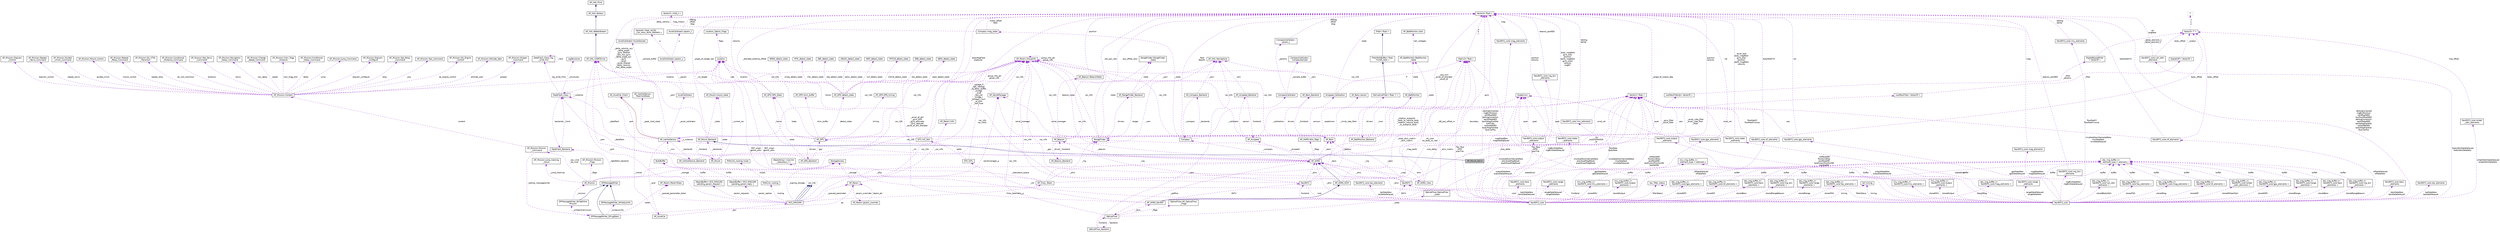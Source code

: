 digraph "AP_Mount_Servo"
{
 // INTERACTIVE_SVG=YES
  edge [fontname="Helvetica",fontsize="10",labelfontname="Helvetica",labelfontsize="10"];
  node [fontname="Helvetica",fontsize="10",shape=record];
  Node1 [label="AP_Mount_Servo",height=0.2,width=0.4,color="black", fillcolor="grey75", style="filled", fontcolor="black"];
  Node2 -> Node1 [dir="back",color="midnightblue",fontsize="10",style="solid",fontname="Helvetica"];
  Node2 [label="AP_Mount_Backend",height=0.2,width=0.4,color="black", fillcolor="white", style="filled",URL="$classAP__Mount__Backend.html"];
  Node3 -> Node2 [dir="back",color="darkorchid3",fontsize="10",style="dashed",label=" _frontend" ,fontname="Helvetica"];
  Node3 [label="AP_Mount",height=0.2,width=0.4,color="black", fillcolor="white", style="filled",URL="$classAP__Mount.html"];
  Node4 -> Node3 [dir="back",color="darkorchid3",fontsize="10",style="dashed",label=" _dataflash" ,fontname="Helvetica"];
  Node4 [label="DataFlash_Class",height=0.2,width=0.4,color="black", fillcolor="white", style="filled",URL="$classDataFlash__Class.html"];
  Node5 -> Node4 [dir="back",color="darkorchid3",fontsize="10",style="dashed",label=" log_write_fmts" ,fontname="Helvetica"];
  Node5 [label="DataFlash_Class::log\l_write_fmt",height=0.2,width=0.4,color="black", fillcolor="white", style="filled",URL="$structDataFlash__Class_1_1log__write__fmt.html"];
  Node5 -> Node5 [dir="back",color="darkorchid3",fontsize="10",style="dashed",label=" next" ,fontname="Helvetica"];
  Node6 -> Node4 [dir="back",color="darkorchid3",fontsize="10",style="dashed",label=" _structures" ,fontname="Helvetica"];
  Node6 [label="LogStructure",height=0.2,width=0.4,color="black", fillcolor="white", style="filled",URL="$structLogStructure.html"];
  Node4 -> Node4 [dir="back",color="darkorchid3",fontsize="10",style="dashed",label=" _instance" ,fontname="Helvetica"];
  Node7 -> Node4 [dir="back",color="darkorchid3",fontsize="10",style="dashed",label=" backends" ,fontname="Helvetica"];
  Node7 [label="DataFlash_Backend",height=0.2,width=0.4,color="black", fillcolor="white", style="filled",URL="$classDataFlash__Backend.html"];
  Node4 -> Node7 [dir="back",color="darkorchid3",fontsize="10",style="dashed",label=" _front" ,fontname="Helvetica"];
  Node8 -> Node7 [dir="back",color="darkorchid3",fontsize="10",style="dashed",label=" _startup_messagewriter" ,fontname="Helvetica"];
  Node8 [label="DFMessageWriter_DFLogStart",height=0.2,width=0.4,color="black", fillcolor="white", style="filled",URL="$classDFMessageWriter__DFLogStart.html"];
  Node9 -> Node8 [dir="back",color="midnightblue",fontsize="10",style="solid",fontname="Helvetica"];
  Node9 [label="DFMessageWriter",height=0.2,width=0.4,color="black", fillcolor="white", style="filled",URL="$classDFMessageWriter.html"];
  Node7 -> Node9 [dir="back",color="darkorchid3",fontsize="10",style="dashed",label=" _dataflash_backend" ,fontname="Helvetica"];
  Node10 -> Node8 [dir="back",color="darkorchid3",fontsize="10",style="dashed",label=" _writeentiremission" ,fontname="Helvetica"];
  Node10 [label="DFMessageWriter_WriteEntire\lMission",height=0.2,width=0.4,color="black", fillcolor="white", style="filled",URL="$classDFMessageWriter__WriteEntireMission.html"];
  Node9 -> Node10 [dir="back",color="midnightblue",fontsize="10",style="solid",fontname="Helvetica"];
  Node11 -> Node10 [dir="back",color="darkorchid3",fontsize="10",style="dashed",label=" _mission" ,fontname="Helvetica"];
  Node11 [label="AP_Mission",height=0.2,width=0.4,color="black", fillcolor="white", style="filled",URL="$classAP__Mission.html",tooltip="Object managing Mission. "];
  Node12 -> Node11 [dir="back",color="darkorchid3",fontsize="10",style="dashed",label=" _storage" ,fontname="Helvetica"];
  Node12 [label="StorageAccess",height=0.2,width=0.4,color="black", fillcolor="white", style="filled",URL="$classStorageAccess.html"];
  Node13 -> Node11 [dir="back",color="darkorchid3",fontsize="10",style="dashed",label=" _nav_cmd\n_do_cmd" ,fontname="Helvetica"];
  Node13 [label="AP_Mission::Mission\l_Command",height=0.2,width=0.4,color="black", fillcolor="white", style="filled",URL="$structAP__Mission_1_1Mission__Command.html"];
  Node14 -> Node13 [dir="back",color="darkorchid3",fontsize="10",style="dashed",label=" content" ,fontname="Helvetica"];
  Node14 [label="AP_Mission::Content",height=0.2,width=0.4,color="black", fillcolor="white", style="filled",URL="$unionAP__Mission_1_1Content.html"];
  Node15 -> Node14 [dir="back",color="darkorchid3",fontsize="10",style="dashed",label=" guided_limits" ,fontname="Helvetica"];
  Node15 [label="AP_Mission::Guided\l_Limits_Command",height=0.2,width=0.4,color="black", fillcolor="white", style="filled",URL="$structAP__Mission_1_1Guided__Limits__Command.html"];
  Node16 -> Node14 [dir="back",color="darkorchid3",fontsize="10",style="dashed",label=" mount_control" ,fontname="Helvetica"];
  Node16 [label="AP_Mission::Mount_Control",height=0.2,width=0.4,color="black", fillcolor="white", style="filled",URL="$structAP__Mission_1_1Mount__Control.html"];
  Node17 -> Node14 [dir="back",color="darkorchid3",fontsize="10",style="dashed",label=" repeat_relay" ,fontname="Helvetica"];
  Node17 [label="AP_Mission::Repeat\l_Relay_Command",height=0.2,width=0.4,color="black", fillcolor="white", style="filled",URL="$structAP__Mission_1_1Repeat__Relay__Command.html"];
  Node18 -> Node14 [dir="back",color="darkorchid3",fontsize="10",style="dashed",label=" do_vtol_transition" ,fontname="Helvetica"];
  Node18 [label="AP_Mission::Do_VTOL\l_Transition",height=0.2,width=0.4,color="black", fillcolor="white", style="filled",URL="$structAP__Mission_1_1Do__VTOL__Transition.html"];
  Node19 -> Node14 [dir="back",color="darkorchid3",fontsize="10",style="dashed",label=" distance" ,fontname="Helvetica"];
  Node19 [label="AP_Mission::Conditional\l_Distance_Command",height=0.2,width=0.4,color="black", fillcolor="white", style="filled",URL="$structAP__Mission_1_1Conditional__Distance__Command.html"];
  Node20 -> Node14 [dir="back",color="darkorchid3",fontsize="10",style="dashed",label=" servo" ,fontname="Helvetica"];
  Node20 [label="AP_Mission::Set_Servo\l_Command",height=0.2,width=0.4,color="black", fillcolor="white", style="filled",URL="$structAP__Mission_1_1Set__Servo__Command.html"];
  Node21 -> Node14 [dir="back",color="darkorchid3",fontsize="10",style="dashed",label=" nav_delay" ,fontname="Helvetica"];
  Node21 [label="AP_Mission::Navigation\l_Delay_Command",height=0.2,width=0.4,color="black", fillcolor="white", style="filled",URL="$structAP__Mission_1_1Navigation__Delay__Command.html"];
  Node22 -> Node14 [dir="back",color="darkorchid3",fontsize="10",style="dashed",label=" speed" ,fontname="Helvetica"];
  Node22 [label="AP_Mission::Change\l_Speed_Command",height=0.2,width=0.4,color="black", fillcolor="white", style="filled",URL="$structAP__Mission_1_1Change__Speed__Command.html"];
  Node23 -> Node14 [dir="back",color="darkorchid3",fontsize="10",style="dashed",label=" cam_trigg_dist" ,fontname="Helvetica"];
  Node23 [label="AP_Mission::Cam_Trigg\l_Distance",height=0.2,width=0.4,color="black", fillcolor="white", style="filled",URL="$structAP__Mission_1_1Cam__Trigg__Distance.html"];
  Node24 -> Node14 [dir="back",color="darkorchid3",fontsize="10",style="dashed",label=" delay" ,fontname="Helvetica"];
  Node24 [label="AP_Mission::Conditional\l_Delay_Command",height=0.2,width=0.4,color="black", fillcolor="white", style="filled",URL="$structAP__Mission_1_1Conditional__Delay__Command.html"];
  Node25 -> Node14 [dir="back",color="darkorchid3",fontsize="10",style="dashed",label=" jump" ,fontname="Helvetica"];
  Node25 [label="AP_Mission::Jump_Command",height=0.2,width=0.4,color="black", fillcolor="white", style="filled",URL="$structAP__Mission_1_1Jump__Command.html"];
  Node26 -> Node14 [dir="back",color="darkorchid3",fontsize="10",style="dashed",label=" location" ,fontname="Helvetica"];
  Node26 [label="Location",height=0.2,width=0.4,color="black", fillcolor="white", style="filled",URL="$structLocation.html"];
  Node27 -> Node26 [dir="back",color="darkorchid3",fontsize="10",style="dashed",label=" flags" ,fontname="Helvetica"];
  Node27 [label="Location_Option_Flags",height=0.2,width=0.4,color="black", fillcolor="white", style="filled",URL="$structLocation__Option__Flags.html"];
  Node28 -> Node14 [dir="back",color="darkorchid3",fontsize="10",style="dashed",label=" digicam_configure" ,fontname="Helvetica"];
  Node28 [label="AP_Mission::Digicam\l_Configure",height=0.2,width=0.4,color="black", fillcolor="white", style="filled",URL="$structAP__Mission_1_1Digicam__Configure.html"];
  Node29 -> Node14 [dir="back",color="darkorchid3",fontsize="10",style="dashed",label=" relay" ,fontname="Helvetica"];
  Node29 [label="AP_Mission::Set_Relay\l_Command",height=0.2,width=0.4,color="black", fillcolor="white", style="filled",URL="$structAP__Mission_1_1Set__Relay__Command.html"];
  Node30 -> Node14 [dir="back",color="darkorchid3",fontsize="10",style="dashed",label=" yaw" ,fontname="Helvetica"];
  Node30 [label="AP_Mission::Yaw_Command",height=0.2,width=0.4,color="black", fillcolor="white", style="filled",URL="$structAP__Mission_1_1Yaw__Command.html"];
  Node31 -> Node14 [dir="back",color="darkorchid3",fontsize="10",style="dashed",label=" do_engine_control" ,fontname="Helvetica"];
  Node31 [label="AP_Mission::Do_Engine\l_Control",height=0.2,width=0.4,color="black", fillcolor="white", style="filled",URL="$structAP__Mission_1_1Do__Engine__Control.html"];
  Node32 -> Node14 [dir="back",color="darkorchid3",fontsize="10",style="dashed",label=" altitude_wait" ,fontname="Helvetica"];
  Node32 [label="AP_Mission::Altitude_Wait",height=0.2,width=0.4,color="black", fillcolor="white", style="filled",URL="$structAP__Mission_1_1Altitude__Wait.html"];
  Node33 -> Node14 [dir="back",color="darkorchid3",fontsize="10",style="dashed",label=" gripper" ,fontname="Helvetica"];
  Node33 [label="AP_Mission::Gripper\l_Command",height=0.2,width=0.4,color="black", fillcolor="white", style="filled",URL="$structAP__Mission_1_1Gripper__Command.html"];
  Node34 -> Node14 [dir="back",color="darkorchid3",fontsize="10",style="dashed",label=" digicam_control" ,fontname="Helvetica"];
  Node34 [label="AP_Mission::Digicam\l_Control",height=0.2,width=0.4,color="black", fillcolor="white", style="filled",URL="$structAP__Mission_1_1Digicam__Control.html"];
  Node35 -> Node14 [dir="back",color="darkorchid3",fontsize="10",style="dashed",label=" repeat_servo" ,fontname="Helvetica"];
  Node35 [label="AP_Mission::Repeat\l_Servo_Command",height=0.2,width=0.4,color="black", fillcolor="white", style="filled",URL="$structAP__Mission_1_1Repeat__Servo__Command.html"];
  Node36 -> Node11 [dir="back",color="darkorchid3",fontsize="10",style="dashed",label=" var_info" ,fontname="Helvetica"];
  Node36 [label="AP_Param::GroupInfo",height=0.2,width=0.4,color="black", fillcolor="white", style="filled",URL="$structAP__Param_1_1GroupInfo.html"];
  Node36 -> Node36 [dir="back",color="darkorchid3",fontsize="10",style="dashed",label=" group_info_ptr\ngroup_info" ,fontname="Helvetica"];
  Node37 -> Node11 [dir="back",color="darkorchid3",fontsize="10",style="dashed",label=" _flags" ,fontname="Helvetica"];
  Node37 [label="AP_Mission::Mission\l_Flags",height=0.2,width=0.4,color="black", fillcolor="white", style="filled",URL="$structAP__Mission_1_1Mission__Flags.html"];
  Node38 -> Node11 [dir="back",color="darkorchid3",fontsize="10",style="dashed",label=" _ahrs" ,fontname="Helvetica"];
  Node38 [label="AP_AHRS",height=0.2,width=0.4,color="black", fillcolor="white", style="filled",URL="$classAP__AHRS.html"];
  Node39 -> Node38 [dir="back",color="darkorchid3",fontsize="10",style="dashed",label=" _rotation_autopilot\l_body_to_vehicle_body\n_rotation_vehicle_body\l_to_autopilot_body" ,fontname="Helvetica"];
  Node39 [label="Matrix3\< float \>",height=0.2,width=0.4,color="black", fillcolor="white", style="filled",URL="$classMatrix3.html"];
  Node40 -> Node39 [dir="back",color="darkorchid3",fontsize="10",style="dashed",label=" a\nb\nc" ,fontname="Helvetica"];
  Node40 [label="Vector3\< float \>",height=0.2,width=0.4,color="black", fillcolor="white", style="filled",URL="$classVector3.html"];
  Node41 -> Node38 [dir="back",color="darkorchid3",fontsize="10",style="dashed",label=" _flags" ,fontname="Helvetica"];
  Node41 [label="AP_AHRS::ahrs_flags",height=0.2,width=0.4,color="black", fillcolor="white", style="filled",URL="$structAP__AHRS_1_1ahrs__flags.html"];
  Node42 -> Node38 [dir="back",color="darkorchid3",fontsize="10",style="dashed",label=" _baro" ,fontname="Helvetica"];
  Node42 [label="AP_Baro",height=0.2,width=0.4,color="black", fillcolor="white", style="filled",URL="$classAP__Baro.html"];
  Node43 -> Node42 [dir="back",color="darkorchid3",fontsize="10",style="dashed",label=" sensors" ,fontname="Helvetica"];
  Node43 [label="AP_Baro::sensor",height=0.2,width=0.4,color="black", fillcolor="white", style="filled",URL="$structAP__Baro_1_1sensor.html"];
  Node44 -> Node42 [dir="back",color="darkorchid3",fontsize="10",style="dashed",label=" _climb_rate_filter" ,fontname="Helvetica"];
  Node44 [label="DerivativeFilter\< float, 7 \>",height=0.2,width=0.4,color="black", fillcolor="white", style="filled",URL="$classDerivativeFilter.html"];
  Node45 -> Node44 [dir="back",color="midnightblue",fontsize="10",style="solid",fontname="Helvetica"];
  Node45 [label="FilterWithBuffer\< float,\l FILTER_SIZE \>",height=0.2,width=0.4,color="black", fillcolor="white", style="filled",URL="$classFilterWithBuffer.html"];
  Node46 -> Node45 [dir="back",color="midnightblue",fontsize="10",style="solid",fontname="Helvetica"];
  Node46 [label="Filter\< float \>",height=0.2,width=0.4,color="black", fillcolor="white", style="filled",URL="$classFilter.html"];
  Node36 -> Node42 [dir="back",color="darkorchid3",fontsize="10",style="dashed",label=" var_info" ,fontname="Helvetica"];
  Node47 -> Node42 [dir="back",color="darkorchid3",fontsize="10",style="dashed",label=" drivers" ,fontname="Helvetica"];
  Node47 [label="AP_Baro_Backend",height=0.2,width=0.4,color="black", fillcolor="white", style="filled",URL="$classAP__Baro__Backend.html"];
  Node42 -> Node47 [dir="back",color="darkorchid3",fontsize="10",style="dashed",label=" _frontend" ,fontname="Helvetica"];
  Node48 -> Node47 [dir="back",color="darkorchid3",fontsize="10",style="dashed",label=" _sem" ,fontname="Helvetica"];
  Node48 [label="AP_HAL::Semaphore",height=0.2,width=0.4,color="black", fillcolor="white", style="filled",URL="$classAP__HAL_1_1Semaphore.html"];
  Node49 -> Node38 [dir="back",color="darkorchid3",fontsize="10",style="dashed",label=" _optflow" ,fontname="Helvetica"];
  Node49 [label="OpticalFlow",height=0.2,width=0.4,color="black", fillcolor="white", style="filled",URL="$classOpticalFlow.html"];
  Node50 -> Node49 [dir="back",color="darkorchid3",fontsize="10",style="dashed",label=" _ahrs" ,fontname="Helvetica"];
  Node50 [label="AP_AHRS_NavEKF",height=0.2,width=0.4,color="black", fillcolor="white", style="filled",URL="$classAP__AHRS__NavEKF.html"];
  Node51 -> Node50 [dir="back",color="midnightblue",fontsize="10",style="solid",fontname="Helvetica"];
  Node51 [label="AP_AHRS_DCM",height=0.2,width=0.4,color="black", fillcolor="white", style="filled",URL="$classAP__AHRS__DCM.html"];
  Node38 -> Node51 [dir="back",color="midnightblue",fontsize="10",style="solid",fontname="Helvetica"];
  Node39 -> Node51 [dir="back",color="darkorchid3",fontsize="10",style="dashed",label=" _body_dcm_matrix\n_dcm_matrix" ,fontname="Helvetica"];
  Node40 -> Node51 [dir="back",color="darkorchid3",fontsize="10",style="dashed",label=" _omega_P\n_last_velocity\n_ra_delay_buffer\n_omega\n_wind\n_last_vel\n_omega_I\n_omega_I_sum\n_ra_sum\n_last_fuse\n..." ,fontname="Helvetica"];
  Node52 -> Node51 [dir="back",color="darkorchid3",fontsize="10",style="dashed",label=" _mag_earth" ,fontname="Helvetica"];
  Node52 [label="Vector2\< float \>",height=0.2,width=0.4,color="black", fillcolor="white", style="filled",URL="$structVector2.html"];
  Node39 -> Node50 [dir="back",color="darkorchid3",fontsize="10",style="dashed",label=" _dcm_matrix" ,fontname="Helvetica"];
  Node53 -> Node50 [dir="back",color="darkorchid3",fontsize="10",style="dashed",label=" EKF2" ,fontname="Helvetica"];
  Node53 [label="NavEKF2",height=0.2,width=0.4,color="black", fillcolor="white", style="filled",URL="$classNavEKF2.html"];
  Node42 -> Node53 [dir="back",color="darkorchid3",fontsize="10",style="dashed",label=" _baro" ,fontname="Helvetica"];
  Node36 -> Node53 [dir="back",color="darkorchid3",fontsize="10",style="dashed",label=" var_info" ,fontname="Helvetica"];
  Node52 -> Node53 [dir="back",color="darkorchid3",fontsize="10",style="dashed",label=" core_delta" ,fontname="Helvetica"];
  Node54 -> Node53 [dir="back",color="darkorchid3",fontsize="10",style="dashed",label=" _rng" ,fontname="Helvetica"];
  Node54 [label="RangeFinder",height=0.2,width=0.4,color="black", fillcolor="white", style="filled",URL="$classRangeFinder.html"];
  Node55 -> Node54 [dir="back",color="darkorchid3",fontsize="10",style="dashed",label=" serial_manager" ,fontname="Helvetica"];
  Node55 [label="AP_SerialManager",height=0.2,width=0.4,color="black", fillcolor="white", style="filled",URL="$classAP__SerialManager.html"];
  Node56 -> Node55 [dir="back",color="darkorchid3",fontsize="10",style="dashed",label=" uart" ,fontname="Helvetica"];
  Node56 [label="AP_HAL::UARTDriver",height=0.2,width=0.4,color="black", fillcolor="white", style="filled",URL="$classAP__HAL_1_1UARTDriver.html"];
  Node57 -> Node56 [dir="back",color="midnightblue",fontsize="10",style="solid",fontname="Helvetica"];
  Node57 [label="AP_HAL::BetterStream",height=0.2,width=0.4,color="black", fillcolor="white", style="filled",URL="$classAP__HAL_1_1BetterStream.html"];
  Node58 -> Node57 [dir="back",color="midnightblue",fontsize="10",style="solid",fontname="Helvetica"];
  Node58 [label="AP_HAL::Stream",height=0.2,width=0.4,color="black", fillcolor="white", style="filled",URL="$classAP__HAL_1_1Stream.html"];
  Node59 -> Node58 [dir="back",color="midnightblue",fontsize="10",style="solid",fontname="Helvetica"];
  Node59 [label="AP_HAL::Print",height=0.2,width=0.4,color="black", fillcolor="white", style="filled",URL="$classAP__HAL_1_1Print.html"];
  Node36 -> Node55 [dir="back",color="darkorchid3",fontsize="10",style="dashed",label=" var_info" ,fontname="Helvetica"];
  Node60 -> Node54 [dir="back",color="darkorchid3",fontsize="10",style="dashed",label=" state" ,fontname="Helvetica"];
  Node60 [label="RangeFinder::RangeFinder\l_State",height=0.2,width=0.4,color="black", fillcolor="white", style="filled",URL="$structRangeFinder_1_1RangeFinder__State.html"];
  Node36 -> Node54 [dir="back",color="darkorchid3",fontsize="10",style="dashed",label=" var_info" ,fontname="Helvetica"];
  Node40 -> Node54 [dir="back",color="darkorchid3",fontsize="10",style="dashed",label=" pos_offset_zero" ,fontname="Helvetica"];
  Node61 -> Node54 [dir="back",color="darkorchid3",fontsize="10",style="dashed",label=" drivers" ,fontname="Helvetica"];
  Node61 [label="AP_RangeFinder_Backend",height=0.2,width=0.4,color="black", fillcolor="white", style="filled",URL="$classAP__RangeFinder__Backend.html"];
  Node60 -> Node61 [dir="back",color="darkorchid3",fontsize="10",style="dashed",label=" state" ,fontname="Helvetica"];
  Node48 -> Node61 [dir="back",color="darkorchid3",fontsize="10",style="dashed",label=" _sem" ,fontname="Helvetica"];
  Node54 -> Node61 [dir="back",color="darkorchid3",fontsize="10",style="dashed",label=" ranger" ,fontname="Helvetica"];
  Node38 -> Node53 [dir="back",color="darkorchid3",fontsize="10",style="dashed",label=" _ahrs" ,fontname="Helvetica"];
  Node62 -> Node53 [dir="back",color="darkorchid3",fontsize="10",style="dashed",label=" core" ,fontname="Helvetica"];
  Node62 [label="NavEKF2_core",height=0.2,width=0.4,color="black", fillcolor="white", style="filled",URL="$classNavEKF2__core.html"];
  Node63 -> Node62 [dir="back",color="darkorchid3",fontsize="10",style="dashed",label=" magDataNew\nmagDataDelayed" ,fontname="Helvetica"];
  Node63 [label="NavEKF2_core::mag_elements",height=0.2,width=0.4,color="black", fillcolor="white", style="filled",URL="$structNavEKF2__core_1_1mag__elements.html"];
  Node40 -> Node63 [dir="back",color="darkorchid3",fontsize="10",style="dashed",label=" mag" ,fontname="Helvetica"];
  Node39 -> Node62 [dir="back",color="darkorchid3",fontsize="10",style="dashed",label=" Tbn_flow\nDCM\nprevTnb" ,fontname="Helvetica"];
  Node53 -> Node62 [dir="back",color="darkorchid3",fontsize="10",style="dashed",label=" frontend" ,fontname="Helvetica"];
  Node64 -> Node62 [dir="back",color="darkorchid3",fontsize="10",style="dashed",label=" baroDataNew\nbaroDataDelayed" ,fontname="Helvetica"];
  Node64 [label="NavEKF2_core::baro\l_elements",height=0.2,width=0.4,color="black", fillcolor="white", style="filled",URL="$structNavEKF2__core_1_1baro__elements.html"];
  Node65 -> Node62 [dir="back",color="darkorchid3",fontsize="10",style="dashed",label=" storedIMU" ,fontname="Helvetica"];
  Node65 [label="imu_ring_buffer_t\<\l NavEKF2_core::imu_elements \>",height=0.2,width=0.4,color="black", fillcolor="white", style="filled",URL="$classimu__ring__buffer__t.html"];
  Node66 -> Node65 [dir="back",color="darkorchid3",fontsize="10",style="dashed",label=" buffer" ,fontname="Helvetica"];
  Node66 [label="imu_ring_buffer_t\<\l element_type \>::element_t",height=0.2,width=0.4,color="black", fillcolor="white", style="filled",URL="$structimu__ring__buffer__t_1_1element__t.html"];
  Node67 -> Node62 [dir="back",color="darkorchid3",fontsize="10",style="dashed",label=" rngBcnDataNew\nrngBcnDataDelayed" ,fontname="Helvetica"];
  Node67 [label="NavEKF2_core::rng_bcn\l_elements",height=0.2,width=0.4,color="black", fillcolor="white", style="filled",URL="$structNavEKF2__core_1_1rng__bcn__elements.html"];
  Node40 -> Node67 [dir="back",color="darkorchid3",fontsize="10",style="dashed",label=" beacon_posNED" ,fontname="Helvetica"];
  Node68 -> Node62 [dir="back",color="darkorchid3",fontsize="10",style="dashed",label=" ofDataDelayed\nofDataNew" ,fontname="Helvetica"];
  Node68 [label="NavEKF2_core::of_elements",height=0.2,width=0.4,color="black", fillcolor="white", style="filled",URL="$structNavEKF2__core_1_1of__elements.html"];
  Node40 -> Node68 [dir="back",color="darkorchid3",fontsize="10",style="dashed",label=" bodyRadXYZ" ,fontname="Helvetica"];
  Node69 -> Node68 [dir="back",color="darkorchid3",fontsize="10",style="dashed",label=" body_offset" ,fontname="Helvetica"];
  Node69 [label="Vector3\< T \>",height=0.2,width=0.4,color="black", fillcolor="white", style="filled",URL="$classVector3.html"];
  Node70 -> Node69 [dir="back",color="darkorchid3",fontsize="10",style="dashed",label=" x\ny\nz" ,fontname="Helvetica"];
  Node70 [label="T",height=0.2,width=0.4,color="grey75", fillcolor="white", style="filled"];
  Node52 -> Node68 [dir="back",color="darkorchid3",fontsize="10",style="dashed",label=" flowRadXY\nflowRadXYcomp" ,fontname="Helvetica"];
  Node71 -> Node62 [dir="back",color="darkorchid3",fontsize="10",style="dashed",label=" storedGPS" ,fontname="Helvetica"];
  Node71 [label="obs_ring_buffer_t\<\l NavEKF2_core::gps_elements \>",height=0.2,width=0.4,color="black", fillcolor="white", style="filled",URL="$classobs__ring__buffer__t.html"];
  Node72 -> Node71 [dir="back",color="darkorchid3",fontsize="10",style="dashed",label=" buffer" ,fontname="Helvetica"];
  Node72 [label="obs_ring_buffer_t\<\l element_type \>::element_t",height=0.2,width=0.4,color="black", fillcolor="white", style="filled",URL="$structobs__ring__buffer__t_1_1element__t.html"];
  Node73 -> Node62 [dir="back",color="darkorchid3",fontsize="10",style="dashed",label=" timing" ,fontname="Helvetica"];
  Node73 [label="ekf_timing",height=0.2,width=0.4,color="black", fillcolor="white", style="filled",URL="$structekf__timing.html"];
  Node74 -> Node62 [dir="back",color="darkorchid3",fontsize="10",style="dashed",label=" tasDataNew\ntasDataDelayed" ,fontname="Helvetica"];
  Node74 [label="NavEKF2_core::tas_elements",height=0.2,width=0.4,color="black", fillcolor="white", style="filled",URL="$structNavEKF2__core_1_1tas__elements.html"];
  Node75 -> Node62 [dir="back",color="darkorchid3",fontsize="10",style="dashed",label=" imuQuatDownSampleNew\nprevQuatMagReset\nquatAtLastMagReset" ,fontname="Helvetica"];
  Node75 [label="Quaternion",height=0.2,width=0.4,color="black", fillcolor="white", style="filled",URL="$classQuaternion.html"];
  Node76 -> Node62 [dir="back",color="darkorchid3",fontsize="10",style="dashed",label=" stateStruct" ,fontname="Helvetica"];
  Node76 [label="NavEKF2_core::state\l_elements",height=0.2,width=0.4,color="black", fillcolor="white", style="filled",URL="$structNavEKF2__core_1_1state__elements.html"];
  Node75 -> Node76 [dir="back",color="darkorchid3",fontsize="10",style="dashed",label=" quat" ,fontname="Helvetica"];
  Node40 -> Node76 [dir="back",color="darkorchid3",fontsize="10",style="dashed",label=" body_magfield\ngyro_bias\nposition\nearth_magfield\ngyro_scale\nvelocity\nangErr" ,fontname="Helvetica"];
  Node52 -> Node76 [dir="back",color="darkorchid3",fontsize="10",style="dashed",label=" wind_vel" ,fontname="Helvetica"];
  Node77 -> Node62 [dir="back",color="darkorchid3",fontsize="10",style="dashed",label=" storedOF" ,fontname="Helvetica"];
  Node77 [label="obs_ring_buffer_t\<\l NavEKF2_core::of_elements \>",height=0.2,width=0.4,color="black", fillcolor="white", style="filled",URL="$classobs__ring__buffer__t.html"];
  Node72 -> Node77 [dir="back",color="darkorchid3",fontsize="10",style="dashed",label=" buffer" ,fontname="Helvetica"];
  Node78 -> Node62 [dir="back",color="darkorchid3",fontsize="10",style="dashed",label=" imuDataDownSampledNew\nimuDataNew\nimuDataDelayed" ,fontname="Helvetica"];
  Node78 [label="NavEKF2_core::imu_elements",height=0.2,width=0.4,color="black", fillcolor="white", style="filled",URL="$structNavEKF2__core_1_1imu__elements.html"];
  Node40 -> Node78 [dir="back",color="darkorchid3",fontsize="10",style="dashed",label=" delAng\ndelVel" ,fontname="Helvetica"];
  Node40 -> Node62 [dir="back",color="darkorchid3",fontsize="10",style="dashed",label=" delAngCorrected\nrngBcnPosSum\nvelOffsetNED\ndelAngCorrection\nearthRateNED\nearthMagFieldVar\ntiltErrVec\nvelDotNEDfilt\nbodyMagFieldVar\nreceiverPos\n..." ,fontname="Helvetica"];
  Node79 -> Node62 [dir="back",color="darkorchid3",fontsize="10",style="dashed",label=" filterStatus" ,fontname="Helvetica"];
  Node79 [label="nav_filter_status",height=0.2,width=0.4,color="black", fillcolor="white", style="filled",URL="$unionnav__filter__status.html"];
  Node80 -> Node62 [dir="back",color="darkorchid3",fontsize="10",style="dashed",label=" outputDataNew\noutputDataDelayed" ,fontname="Helvetica"];
  Node80 [label="NavEKF2_core::output\l_elements",height=0.2,width=0.4,color="black", fillcolor="white", style="filled",URL="$structNavEKF2__core_1_1output__elements.html"];
  Node75 -> Node80 [dir="back",color="darkorchid3",fontsize="10",style="dashed",label=" quat" ,fontname="Helvetica"];
  Node40 -> Node80 [dir="back",color="darkorchid3",fontsize="10",style="dashed",label=" position\nvelocity" ,fontname="Helvetica"];
  Node81 -> Node62 [dir="back",color="darkorchid3",fontsize="10",style="dashed",label=" gpsDataNew\ngpsDataDelayed" ,fontname="Helvetica"];
  Node81 [label="NavEKF2_core::gps_elements",height=0.2,width=0.4,color="black", fillcolor="white", style="filled",URL="$structNavEKF2__core_1_1gps__elements.html"];
  Node40 -> Node81 [dir="back",color="darkorchid3",fontsize="10",style="dashed",label=" vel" ,fontname="Helvetica"];
  Node52 -> Node81 [dir="back",color="darkorchid3",fontsize="10",style="dashed",label=" pos" ,fontname="Helvetica"];
  Node52 -> Node62 [dir="back",color="darkorchid3",fontsize="10",style="dashed",label=" velResetNE\nflowGyroBias\nposResetNE\nlastKnownPositionNE\nheldVelNE" ,fontname="Helvetica"];
  Node82 -> Node62 [dir="back",color="darkorchid3",fontsize="10",style="dashed",label=" storedBaro" ,fontname="Helvetica"];
  Node82 [label="obs_ring_buffer_t\<\l NavEKF2_core::baro\l_elements \>",height=0.2,width=0.4,color="black", fillcolor="white", style="filled",URL="$classobs__ring__buffer__t.html"];
  Node72 -> Node82 [dir="back",color="darkorchid3",fontsize="10",style="dashed",label=" buffer" ,fontname="Helvetica"];
  Node83 -> Node62 [dir="back",color="darkorchid3",fontsize="10",style="dashed",label=" storedRangeBeacon" ,fontname="Helvetica"];
  Node83 [label="obs_ring_buffer_t\<\l NavEKF2_core::rng_bcn\l_elements \>",height=0.2,width=0.4,color="black", fillcolor="white", style="filled",URL="$classobs__ring__buffer__t.html"];
  Node72 -> Node83 [dir="back",color="darkorchid3",fontsize="10",style="dashed",label=" buffer" ,fontname="Helvetica"];
  Node84 -> Node62 [dir="back",color="darkorchid3",fontsize="10",style="dashed",label=" storedRange" ,fontname="Helvetica"];
  Node84 [label="obs_ring_buffer_t\<\l NavEKF2_core::range\l_elements \>",height=0.2,width=0.4,color="black", fillcolor="white", style="filled",URL="$classobs__ring__buffer__t.html"];
  Node72 -> Node84 [dir="back",color="darkorchid3",fontsize="10",style="dashed",label=" buffer" ,fontname="Helvetica"];
  Node85 -> Node62 [dir="back",color="darkorchid3",fontsize="10",style="dashed",label=" storedTAS" ,fontname="Helvetica"];
  Node85 [label="obs_ring_buffer_t\<\l NavEKF2_core::tas_elements \>",height=0.2,width=0.4,color="black", fillcolor="white", style="filled",URL="$classobs__ring__buffer__t.html"];
  Node72 -> Node85 [dir="back",color="darkorchid3",fontsize="10",style="dashed",label=" buffer" ,fontname="Helvetica"];
  Node38 -> Node62 [dir="back",color="darkorchid3",fontsize="10",style="dashed",label=" _ahrs" ,fontname="Helvetica"];
  Node86 -> Node62 [dir="back",color="darkorchid3",fontsize="10",style="dashed",label=" storedMag" ,fontname="Helvetica"];
  Node86 [label="obs_ring_buffer_t\<\l NavEKF2_core::mag_elements \>",height=0.2,width=0.4,color="black", fillcolor="white", style="filled",URL="$classobs__ring__buffer__t.html"];
  Node72 -> Node86 [dir="back",color="darkorchid3",fontsize="10",style="dashed",label=" buffer" ,fontname="Helvetica"];
  Node87 -> Node62 [dir="back",color="darkorchid3",fontsize="10",style="dashed",label=" rangeDataDelayed\nrangeDataNew" ,fontname="Helvetica"];
  Node87 [label="NavEKF2_core::range\l_elements",height=0.2,width=0.4,color="black", fillcolor="white", style="filled",URL="$structNavEKF2__core_1_1range__elements.html"];
  Node26 -> Node62 [dir="back",color="darkorchid3",fontsize="10",style="dashed",label=" EKF_origin\ngpsloc_prev" ,fontname="Helvetica"];
  Node88 -> Node62 [dir="back",color="darkorchid3",fontsize="10",style="dashed",label=" storedOutput" ,fontname="Helvetica"];
  Node88 [label="imu_ring_buffer_t\<\l NavEKF2_core::output\l_elements \>",height=0.2,width=0.4,color="black", fillcolor="white", style="filled",URL="$classimu__ring__buffer__t.html"];
  Node66 -> Node88 [dir="back",color="darkorchid3",fontsize="10",style="dashed",label=" buffer" ,fontname="Helvetica"];
  Node89 -> Node50 [dir="back",color="darkorchid3",fontsize="10",style="dashed",label=" EKF3" ,fontname="Helvetica"];
  Node89 [label="NavEKF3",height=0.2,width=0.4,color="black", fillcolor="white", style="filled",URL="$classNavEKF3.html"];
  Node90 -> Node89 [dir="back",color="darkorchid3",fontsize="10",style="dashed",label=" core" ,fontname="Helvetica"];
  Node90 [label="NavEKF3_core",height=0.2,width=0.4,color="black", fillcolor="white", style="filled",URL="$classNavEKF3__core.html"];
  Node91 -> Node90 [dir="back",color="darkorchid3",fontsize="10",style="dashed",label=" storedMag" ,fontname="Helvetica"];
  Node91 [label="obs_ring_buffer_t\<\l NavEKF3_core::mag_elements \>",height=0.2,width=0.4,color="black", fillcolor="white", style="filled",URL="$classobs__ring__buffer__t.html"];
  Node72 -> Node91 [dir="back",color="darkorchid3",fontsize="10",style="dashed",label=" buffer" ,fontname="Helvetica"];
  Node92 -> Node90 [dir="back",color="darkorchid3",fontsize="10",style="dashed",label=" outputDataNew\noutputDataDelayed" ,fontname="Helvetica"];
  Node92 [label="NavEKF3_core::output\l_elements",height=0.2,width=0.4,color="black", fillcolor="white", style="filled",URL="$structNavEKF3__core_1_1output__elements.html"];
  Node75 -> Node92 [dir="back",color="darkorchid3",fontsize="10",style="dashed",label=" quat" ,fontname="Helvetica"];
  Node40 -> Node92 [dir="back",color="darkorchid3",fontsize="10",style="dashed",label=" position\nvelocity" ,fontname="Helvetica"];
  Node93 -> Node90 [dir="back",color="darkorchid3",fontsize="10",style="dashed",label=" gpsDataNew\ngpsDataDelayed" ,fontname="Helvetica"];
  Node93 [label="NavEKF3_core::gps_elements",height=0.2,width=0.4,color="black", fillcolor="white", style="filled",URL="$structNavEKF3__core_1_1gps__elements.html"];
  Node40 -> Node93 [dir="back",color="darkorchid3",fontsize="10",style="dashed",label=" vel" ,fontname="Helvetica"];
  Node52 -> Node93 [dir="back",color="darkorchid3",fontsize="10",style="dashed",label=" pos" ,fontname="Helvetica"];
  Node39 -> Node90 [dir="back",color="darkorchid3",fontsize="10",style="dashed",label=" Tbn_flow\nDCM\nprevTnb" ,fontname="Helvetica"];
  Node89 -> Node90 [dir="back",color="darkorchid3",fontsize="10",style="dashed",label=" frontend" ,fontname="Helvetica"];
  Node94 -> Node90 [dir="back",color="darkorchid3",fontsize="10",style="dashed",label=" storedOF" ,fontname="Helvetica"];
  Node94 [label="obs_ring_buffer_t\<\l NavEKF3_core::of_elements \>",height=0.2,width=0.4,color="black", fillcolor="white", style="filled",URL="$classobs__ring__buffer__t.html"];
  Node72 -> Node94 [dir="back",color="darkorchid3",fontsize="10",style="dashed",label=" buffer" ,fontname="Helvetica"];
  Node73 -> Node90 [dir="back",color="darkorchid3",fontsize="10",style="dashed",label=" timing" ,fontname="Helvetica"];
  Node95 -> Node90 [dir="back",color="darkorchid3",fontsize="10",style="dashed",label=" wheelOdmDataDelayed\nwheelOdmDataNew" ,fontname="Helvetica"];
  Node95 [label="NavEKF3_core::wheel\l_odm_elements",height=0.2,width=0.4,color="black", fillcolor="white", style="filled",URL="$structNavEKF3__core_1_1wheel__odm__elements.html"];
  Node69 -> Node95 [dir="back",color="darkorchid3",fontsize="10",style="dashed",label=" hub_offset" ,fontname="Helvetica"];
  Node96 -> Node90 [dir="back",color="darkorchid3",fontsize="10",style="dashed",label=" bodyOdmDataDelayed\nbodyOdmDataNew" ,fontname="Helvetica"];
  Node96 [label="NavEKF3_core::vel_odm\l_elements",height=0.2,width=0.4,color="black", fillcolor="white", style="filled",URL="$structNavEKF3__core_1_1vel__odm__elements.html"];
  Node40 -> Node96 [dir="back",color="darkorchid3",fontsize="10",style="dashed",label=" vel\nangRate" ,fontname="Helvetica"];
  Node69 -> Node96 [dir="back",color="darkorchid3",fontsize="10",style="dashed",label=" body_offset" ,fontname="Helvetica"];
  Node75 -> Node90 [dir="back",color="darkorchid3",fontsize="10",style="dashed",label=" imuQuatDownSampleNew\nprevQuatMagReset\nquatAtLastMagReset" ,fontname="Helvetica"];
  Node97 -> Node90 [dir="back",color="darkorchid3",fontsize="10",style="dashed",label=" storedWheelOdm" ,fontname="Helvetica"];
  Node97 [label="obs_ring_buffer_t\<\l NavEKF3_core::wheel\l_odm_elements \>",height=0.2,width=0.4,color="black", fillcolor="white", style="filled",URL="$classobs__ring__buffer__t.html"];
  Node72 -> Node97 [dir="back",color="darkorchid3",fontsize="10",style="dashed",label=" buffer" ,fontname="Helvetica"];
  Node40 -> Node90 [dir="back",color="darkorchid3",fontsize="10",style="dashed",label=" delAngCorrected\nrngBcnPosSum\nvelOffsetNED\nbcnPosOffsetNED\ndelAngCorrection\nearthRateNED\nearthMagFieldVar\nvelDotNEDfilt\nbodyMagFieldVar\nreceiverPos\n..." ,fontname="Helvetica"];
  Node79 -> Node90 [dir="back",color="darkorchid3",fontsize="10",style="dashed",label=" filterStatus" ,fontname="Helvetica"];
  Node98 -> Node90 [dir="back",color="darkorchid3",fontsize="10",style="dashed",label=" magDataNew\nmagDataDelayed" ,fontname="Helvetica"];
  Node98 [label="NavEKF3_core::mag_elements",height=0.2,width=0.4,color="black", fillcolor="white", style="filled",URL="$structNavEKF3__core_1_1mag__elements.html"];
  Node40 -> Node98 [dir="back",color="darkorchid3",fontsize="10",style="dashed",label=" mag" ,fontname="Helvetica"];
  Node52 -> Node90 [dir="back",color="darkorchid3",fontsize="10",style="dashed",label=" velResetNE\nflowGyroBias\nposResetNE\nlastKnownPositionNE\nheldVelNE" ,fontname="Helvetica"];
  Node99 -> Node90 [dir="back",color="darkorchid3",fontsize="10",style="dashed",label=" storedGPS" ,fontname="Helvetica"];
  Node99 [label="obs_ring_buffer_t\<\l NavEKF3_core::gps_elements \>",height=0.2,width=0.4,color="black", fillcolor="white", style="filled",URL="$classobs__ring__buffer__t.html"];
  Node72 -> Node99 [dir="back",color="darkorchid3",fontsize="10",style="dashed",label=" buffer" ,fontname="Helvetica"];
  Node100 -> Node90 [dir="back",color="darkorchid3",fontsize="10",style="dashed",label=" stateStruct" ,fontname="Helvetica"];
  Node100 [label="NavEKF3_core::state\l_elements",height=0.2,width=0.4,color="black", fillcolor="white", style="filled",URL="$structNavEKF3__core_1_1state__elements.html"];
  Node75 -> Node100 [dir="back",color="darkorchid3",fontsize="10",style="dashed",label=" quat" ,fontname="Helvetica"];
  Node40 -> Node100 [dir="back",color="darkorchid3",fontsize="10",style="dashed",label=" accel_bias\nbody_magfield\ngyro_bias\nposition\nearth_magfield\nvelocity" ,fontname="Helvetica"];
  Node52 -> Node100 [dir="back",color="darkorchid3",fontsize="10",style="dashed",label=" wind_vel" ,fontname="Helvetica"];
  Node101 -> Node90 [dir="back",color="darkorchid3",fontsize="10",style="dashed",label=" storedRange" ,fontname="Helvetica"];
  Node101 [label="obs_ring_buffer_t\<\l NavEKF3_core::range\l_elements \>",height=0.2,width=0.4,color="black", fillcolor="white", style="filled",URL="$classobs__ring__buffer__t.html"];
  Node72 -> Node101 [dir="back",color="darkorchid3",fontsize="10",style="dashed",label=" buffer" ,fontname="Helvetica"];
  Node102 -> Node90 [dir="back",color="darkorchid3",fontsize="10",style="dashed",label=" rngBcnDataNew\nrngBcnDataDelayed" ,fontname="Helvetica"];
  Node102 [label="NavEKF3_core::rng_bcn\l_elements",height=0.2,width=0.4,color="black", fillcolor="white", style="filled",URL="$structNavEKF3__core_1_1rng__bcn__elements.html"];
  Node40 -> Node102 [dir="back",color="darkorchid3",fontsize="10",style="dashed",label=" beacon_posNED" ,fontname="Helvetica"];
  Node103 -> Node90 [dir="back",color="darkorchid3",fontsize="10",style="dashed",label=" baroDataNew\nbaroDataDelayed" ,fontname="Helvetica"];
  Node103 [label="NavEKF3_core::baro\l_elements",height=0.2,width=0.4,color="black", fillcolor="white", style="filled",URL="$structNavEKF3__core_1_1baro__elements.html"];
  Node38 -> Node90 [dir="back",color="darkorchid3",fontsize="10",style="dashed",label=" _ahrs" ,fontname="Helvetica"];
  Node104 -> Node90 [dir="back",color="darkorchid3",fontsize="10",style="dashed",label=" storedBaro" ,fontname="Helvetica"];
  Node104 [label="obs_ring_buffer_t\<\l NavEKF3_core::baro\l_elements \>",height=0.2,width=0.4,color="black", fillcolor="white", style="filled",URL="$classobs__ring__buffer__t.html"];
  Node72 -> Node104 [dir="back",color="darkorchid3",fontsize="10",style="dashed",label=" buffer" ,fontname="Helvetica"];
  Node26 -> Node90 [dir="back",color="darkorchid3",fontsize="10",style="dashed",label=" EKF_origin\ngpsloc_prev" ,fontname="Helvetica"];
  Node105 -> Node90 [dir="back",color="darkorchid3",fontsize="10",style="dashed",label=" tasDataNew\ntasDataDelayed" ,fontname="Helvetica"];
  Node105 [label="NavEKF3_core::tas_elements",height=0.2,width=0.4,color="black", fillcolor="white", style="filled",URL="$structNavEKF3__core_1_1tas__elements.html"];
  Node106 -> Node90 [dir="back",color="darkorchid3",fontsize="10",style="dashed",label=" storedIMU" ,fontname="Helvetica"];
  Node106 [label="imu_ring_buffer_t\<\l NavEKF3_core::imu_elements \>",height=0.2,width=0.4,color="black", fillcolor="white", style="filled",URL="$classimu__ring__buffer__t.html"];
  Node66 -> Node106 [dir="back",color="darkorchid3",fontsize="10",style="dashed",label=" buffer" ,fontname="Helvetica"];
  Node107 -> Node90 [dir="back",color="darkorchid3",fontsize="10",style="dashed",label=" storedRangeBeacon" ,fontname="Helvetica"];
  Node107 [label="obs_ring_buffer_t\<\l NavEKF3_core::rng_bcn\l_elements \>",height=0.2,width=0.4,color="black", fillcolor="white", style="filled",URL="$classobs__ring__buffer__t.html"];
  Node72 -> Node107 [dir="back",color="darkorchid3",fontsize="10",style="dashed",label=" buffer" ,fontname="Helvetica"];
  Node108 -> Node90 [dir="back",color="darkorchid3",fontsize="10",style="dashed",label=" storedBodyOdm" ,fontname="Helvetica"];
  Node108 [label="obs_ring_buffer_t\<\l NavEKF3_core::vel_odm\l_elements \>",height=0.2,width=0.4,color="black", fillcolor="white", style="filled",URL="$classobs__ring__buffer__t.html"];
  Node72 -> Node108 [dir="back",color="darkorchid3",fontsize="10",style="dashed",label=" buffer" ,fontname="Helvetica"];
  Node109 -> Node90 [dir="back",color="darkorchid3",fontsize="10",style="dashed",label=" ofDataDelayed\nofDataNew" ,fontname="Helvetica"];
  Node109 [label="NavEKF3_core::of_elements",height=0.2,width=0.4,color="black", fillcolor="white", style="filled",URL="$structNavEKF3__core_1_1of__elements.html"];
  Node40 -> Node109 [dir="back",color="darkorchid3",fontsize="10",style="dashed",label=" bodyRadXYZ" ,fontname="Helvetica"];
  Node69 -> Node109 [dir="back",color="darkorchid3",fontsize="10",style="dashed",label=" body_offset" ,fontname="Helvetica"];
  Node52 -> Node109 [dir="back",color="darkorchid3",fontsize="10",style="dashed",label=" flowRadXY\nflowRadXYcomp" ,fontname="Helvetica"];
  Node110 -> Node90 [dir="back",color="darkorchid3",fontsize="10",style="dashed",label=" rangeDataDelayed\nrangeDataNew" ,fontname="Helvetica"];
  Node110 [label="NavEKF3_core::range\l_elements",height=0.2,width=0.4,color="black", fillcolor="white", style="filled",URL="$structNavEKF3__core_1_1range__elements.html"];
  Node111 -> Node90 [dir="back",color="darkorchid3",fontsize="10",style="dashed",label=" imuDataDownSampledNew\nimuDataNew\nimuDataDelayed" ,fontname="Helvetica"];
  Node111 [label="NavEKF3_core::imu_elements",height=0.2,width=0.4,color="black", fillcolor="white", style="filled",URL="$structNavEKF3__core_1_1imu__elements.html"];
  Node40 -> Node111 [dir="back",color="darkorchid3",fontsize="10",style="dashed",label=" delAng\ndelVel" ,fontname="Helvetica"];
  Node112 -> Node90 [dir="back",color="darkorchid3",fontsize="10",style="dashed",label=" storedOutput" ,fontname="Helvetica"];
  Node112 [label="imu_ring_buffer_t\<\l NavEKF3_core::output\l_elements \>",height=0.2,width=0.4,color="black", fillcolor="white", style="filled",URL="$classimu__ring__buffer__t.html"];
  Node66 -> Node112 [dir="back",color="darkorchid3",fontsize="10",style="dashed",label=" buffer" ,fontname="Helvetica"];
  Node113 -> Node90 [dir="back",color="darkorchid3",fontsize="10",style="dashed",label=" storedTAS" ,fontname="Helvetica"];
  Node113 [label="obs_ring_buffer_t\<\l NavEKF3_core::tas_elements \>",height=0.2,width=0.4,color="black", fillcolor="white", style="filled",URL="$classobs__ring__buffer__t.html"];
  Node72 -> Node113 [dir="back",color="darkorchid3",fontsize="10",style="dashed",label=" buffer" ,fontname="Helvetica"];
  Node42 -> Node89 [dir="back",color="darkorchid3",fontsize="10",style="dashed",label=" _baro" ,fontname="Helvetica"];
  Node36 -> Node89 [dir="back",color="darkorchid3",fontsize="10",style="dashed",label=" var_info" ,fontname="Helvetica"];
  Node52 -> Node89 [dir="back",color="darkorchid3",fontsize="10",style="dashed",label=" core_delta" ,fontname="Helvetica"];
  Node54 -> Node89 [dir="back",color="darkorchid3",fontsize="10",style="dashed",label=" _rng" ,fontname="Helvetica"];
  Node38 -> Node89 [dir="back",color="darkorchid3",fontsize="10",style="dashed",label=" _ahrs" ,fontname="Helvetica"];
  Node114 -> Node50 [dir="back",color="darkorchid3",fontsize="10",style="dashed",label=" _sitl" ,fontname="Helvetica"];
  Node114 [label="SITL::SITL",height=0.2,width=0.4,color="black", fillcolor="white", style="filled",URL="$classSITL_1_1SITL.html"];
  Node36 -> Node114 [dir="back",color="darkorchid3",fontsize="10",style="dashed",label=" var_info\nvar_info2" ,fontname="Helvetica"];
  Node115 -> Node114 [dir="back",color="darkorchid3",fontsize="10",style="dashed",label=" state" ,fontname="Helvetica"];
  Node115 [label="SITL::sitl_fdm",height=0.2,width=0.4,color="black", fillcolor="white", style="filled",URL="$structSITL_1_1sitl__fdm.html"];
  Node75 -> Node115 [dir="back",color="darkorchid3",fontsize="10",style="dashed",label=" quaternion" ,fontname="Helvetica"];
  Node40 -> Node115 [dir="back",color="darkorchid3",fontsize="10",style="dashed",label=" bodyMagField\nangAccel" ,fontname="Helvetica"];
  Node26 -> Node115 [dir="back",color="darkorchid3",fontsize="10",style="dashed",label=" home" ,fontname="Helvetica"];
  Node40 -> Node50 [dir="back",color="darkorchid3",fontsize="10",style="dashed",label=" _accel_ef_ekf\n_gyro_drift\n_gyro_estimate\n_dcm_attitude\n_accel_ef_ekf_blended" ,fontname="Helvetica"];
  Node36 -> Node49 [dir="back",color="darkorchid3",fontsize="10",style="dashed",label=" var_info" ,fontname="Helvetica"];
  Node116 -> Node49 [dir="back",color="darkorchid3",fontsize="10",style="dashed",label=" _state" ,fontname="Helvetica"];
  Node116 [label="OpticalFlow::OpticalFlow\l_state",height=0.2,width=0.4,color="black", fillcolor="white", style="filled",URL="$structOpticalFlow_1_1OpticalFlow__state.html"];
  Node52 -> Node116 [dir="back",color="darkorchid3",fontsize="10",style="dashed",label=" flowRate\nbodyRate" ,fontname="Helvetica"];
  Node117 -> Node49 [dir="back",color="darkorchid3",fontsize="10",style="dashed",label=" backend" ,fontname="Helvetica"];
  Node117 [label="OpticalFlow_backend",height=0.2,width=0.4,color="black", fillcolor="white", style="filled",URL="$classOpticalFlow__backend.html"];
  Node49 -> Node117 [dir="back",color="darkorchid3",fontsize="10",style="dashed",label=" frontend" ,fontname="Helvetica"];
  Node48 -> Node117 [dir="back",color="darkorchid3",fontsize="10",style="dashed",label=" _sem" ,fontname="Helvetica"];
  Node118 -> Node49 [dir="back",color="darkorchid3",fontsize="10",style="dashed",label=" _flags" ,fontname="Helvetica"];
  Node118 [label="OpticalFlow::AP_OpticalFlow\l_Flags",height=0.2,width=0.4,color="black", fillcolor="white", style="filled",URL="$structOpticalFlow_1_1AP__OpticalFlow__Flags.html"];
  Node36 -> Node38 [dir="back",color="darkorchid3",fontsize="10",style="dashed",label=" var_info" ,fontname="Helvetica"];
  Node119 -> Node38 [dir="back",color="darkorchid3",fontsize="10",style="dashed",label=" _view" ,fontname="Helvetica"];
  Node119 [label="AP_AHRS_View",height=0.2,width=0.4,color="black", fillcolor="white", style="filled",URL="$classAP__AHRS__View.html"];
  Node39 -> Node119 [dir="back",color="darkorchid3",fontsize="10",style="dashed",label=" rot_view\nrot_body_to_ned" ,fontname="Helvetica"];
  Node40 -> Node119 [dir="back",color="darkorchid3",fontsize="10",style="dashed",label=" gyro" ,fontname="Helvetica"];
  Node38 -> Node119 [dir="back",color="darkorchid3",fontsize="10",style="dashed",label=" ahrs" ,fontname="Helvetica"];
  Node40 -> Node38 [dir="back",color="darkorchid3",fontsize="10",style="dashed",label=" _last_trim\n_accel_ef_blended\n_accel_ef" ,fontname="Helvetica"];
  Node120 -> Node38 [dir="back",color="darkorchid3",fontsize="10",style="dashed",label=" _ins" ,fontname="Helvetica"];
  Node120 [label="AP_InertialSensor",height=0.2,width=0.4,color="black", fillcolor="white", style="filled",URL="$classAP__InertialSensor.html"];
  Node121 -> Node120 [dir="back",color="firebrick4",fontsize="10",style="solid",fontname="Helvetica"];
  Node121 [label="AP_AccelCal_Client",height=0.2,width=0.4,color="black", fillcolor="white", style="filled",URL="$classAP__AccelCal__Client.html"];
  Node122 -> Node120 [dir="back",color="darkorchid3",fontsize="10",style="dashed",label=" _peak_hold_state" ,fontname="Helvetica"];
  Node122 [label="AP_InertialSensor::\lPeakHoldState",height=0.2,width=0.4,color="black", fillcolor="white", style="filled",URL="$structAP__InertialSensor_1_1PeakHoldState.html"];
  Node123 -> Node120 [dir="back",color="darkorchid3",fontsize="10",style="dashed",label=" _accel_vibe_filter\n_accel_vibe_floor\l_filter" ,fontname="Helvetica"];
  Node123 [label="LowPassFilter\< Vector3f \>",height=0.2,width=0.4,color="black", fillcolor="white", style="filled",URL="$classLowPassFilter.html"];
  Node124 -> Node123 [dir="back",color="darkorchid3",fontsize="10",style="dashed",label=" _filter" ,fontname="Helvetica"];
  Node124 [label="DigitalLPF\< Vector3f \>",height=0.2,width=0.4,color="black", fillcolor="white", style="filled",URL="$classDigitalLPF.html"];
  Node69 -> Node124 [dir="back",color="darkorchid3",fontsize="10",style="dashed",label=" _output" ,fontname="Helvetica"];
  Node125 -> Node120 [dir="back",color="darkorchid3",fontsize="10",style="dashed",label=" _backends" ,fontname="Helvetica"];
  Node125 [label="AP_InertialSensor_Backend",height=0.2,width=0.4,color="black", fillcolor="white", style="filled",URL="$classAP__InertialSensor__Backend.html"];
  Node48 -> Node125 [dir="back",color="darkorchid3",fontsize="10",style="dashed",label=" _sem" ,fontname="Helvetica"];
  Node120 -> Node125 [dir="back",color="darkorchid3",fontsize="10",style="dashed",label=" _imu" ,fontname="Helvetica"];
  Node126 -> Node120 [dir="back",color="darkorchid3",fontsize="10",style="dashed",label=" _gyro_filter\n_accel_filter" ,fontname="Helvetica"];
  Node126 [label="LowPassFilter2p\< Vector3f \>",height=0.2,width=0.4,color="black", fillcolor="white", style="filled",URL="$classLowPassFilter2p.html"];
  Node127 -> Node126 [dir="back",color="darkorchid3",fontsize="10",style="dashed",label=" _filter\n_params" ,fontname="Helvetica"];
  Node127 [label="DigitalBiquadFilter\l\< Vector3f \>",height=0.2,width=0.4,color="black", fillcolor="white", style="filled",URL="$classDigitalBiquadFilter.html"];
  Node69 -> Node127 [dir="back",color="darkorchid3",fontsize="10",style="dashed",label=" _delay_element_1\n_delay_element_2" ,fontname="Helvetica"];
  Node128 -> Node120 [dir="back",color="darkorchid3",fontsize="10",style="dashed",label=" _accel_calibrator" ,fontname="Helvetica"];
  Node128 [label="AccelCalibrator",height=0.2,width=0.4,color="black", fillcolor="white", style="filled",URL="$classAccelCalibrator.html"];
  Node129 -> Node128 [dir="back",color="darkorchid3",fontsize="10",style="dashed",label=" _param" ,fontname="Helvetica"];
  Node129 [label="AccelCalibrator::param_u",height=0.2,width=0.4,color="black", fillcolor="white", style="filled",URL="$unionAccelCalibrator_1_1param__u.html"];
  Node130 -> Node129 [dir="back",color="darkorchid3",fontsize="10",style="dashed",label=" s" ,fontname="Helvetica"];
  Node130 [label="AccelCalibrator::param_t",height=0.2,width=0.4,color="black", fillcolor="white", style="filled",URL="$structAccelCalibrator_1_1param__t.html"];
  Node40 -> Node130 [dir="back",color="darkorchid3",fontsize="10",style="dashed",label=" offdiag\noffset\ndiag" ,fontname="Helvetica"];
  Node131 -> Node129 [dir="back",color="darkorchid3",fontsize="10",style="dashed",label=" a" ,fontname="Helvetica"];
  Node131 [label="VectorN\< float, ACCEL\l_CAL_MAX_NUM_PARAMS \>",height=0.2,width=0.4,color="black", fillcolor="white", style="filled",URL="$classVectorN.html"];
  Node132 -> Node128 [dir="back",color="darkorchid3",fontsize="10",style="dashed",label=" _sample_buffer" ,fontname="Helvetica"];
  Node132 [label="AccelCalibrator::AccelSample",height=0.2,width=0.4,color="black", fillcolor="white", style="filled",URL="$structAccelCalibrator_1_1AccelSample.html"];
  Node40 -> Node132 [dir="back",color="darkorchid3",fontsize="10",style="dashed",label=" delta_velocity" ,fontname="Helvetica"];
  Node4 -> Node120 [dir="back",color="darkorchid3",fontsize="10",style="dashed",label=" _dataflash" ,fontname="Helvetica"];
  Node36 -> Node120 [dir="back",color="darkorchid3",fontsize="10",style="dashed",label=" var_info" ,fontname="Helvetica"];
  Node120 -> Node120 [dir="back",color="darkorchid3",fontsize="10",style="dashed",label=" _s_instance" ,fontname="Helvetica"];
  Node40 -> Node120 [dir="back",color="darkorchid3",fontsize="10",style="dashed",label=" _delta_velocity_acc\n_delta_angle\n_gyro_filtered\n_last_raw_gyro\n_delta_angle_acc\n_gyro\n_accel\n_accel_filtered\n_delta_velocity\n_last_delta_angle\n..." ,fontname="Helvetica"];
  Node133 -> Node120 [dir="back",color="darkorchid3",fontsize="10",style="dashed",label=" _acal" ,fontname="Helvetica"];
  Node133 [label="AP_AccelCal",height=0.2,width=0.4,color="black", fillcolor="white", style="filled",URL="$classAP__AccelCal.html"];
  Node134 -> Node133 [dir="back",color="darkorchid3",fontsize="10",style="dashed",label=" _gcs" ,fontname="Helvetica"];
  Node134 [label="GCS_MAVLINK",height=0.2,width=0.4,color="black", fillcolor="white", style="filled",URL="$structGCS__MAVLINK.html",tooltip="MAVLink transport control class. "];
  Node135 -> Node134 [dir="back",color="midnightblue",fontsize="10",style="solid",fontname="Helvetica"];
  Node135 [label="var_info",height=0.2,width=0.4,color="grey75", fillcolor="white", style="filled"];
  Node135 -> Node134 [dir="back",color="midnightblue",fontsize="10",style="solid",fontname="Helvetica"];
  Node135 -> Node134 [dir="back",color="midnightblue",fontsize="10",style="solid",fontname="Helvetica"];
  Node12 -> Node134 [dir="back",color="darkorchid3",fontsize="10",style="dashed",label=" _signing_storage" ,fontname="Helvetica"];
  Node55 -> Node134 [dir="back",color="darkorchid3",fontsize="10",style="dashed",label=" serialmanager_p" ,fontname="Helvetica"];
  Node136 -> Node134 [dir="back",color="darkorchid3",fontsize="10",style="dashed",label=" param_replies" ,fontname="Helvetica"];
  Node136 [label="ObjectBuffer\< GCS_MAVLINK\l::pending_param_reply \>",height=0.2,width=0.4,color="black", fillcolor="white", style="filled",URL="$classObjectBuffer.html"];
  Node137 -> Node136 [dir="back",color="darkorchid3",fontsize="10",style="dashed",label=" buffer" ,fontname="Helvetica"];
  Node137 [label="ByteBuffer",height=0.2,width=0.4,color="black", fillcolor="white", style="filled",URL="$classByteBuffer.html"];
  Node138 -> Node134 [dir="back",color="darkorchid3",fontsize="10",style="dashed",label=" param_requests" ,fontname="Helvetica"];
  Node138 [label="ObjectBuffer\< GCS_MAVLINK\l::pending_param_request \>",height=0.2,width=0.4,color="black", fillcolor="white", style="filled",URL="$classObjectBuffer.html"];
  Node137 -> Node138 [dir="back",color="darkorchid3",fontsize="10",style="dashed",label=" buffer" ,fontname="Helvetica"];
  Node139 -> Node134 [dir="back",color="darkorchid3",fontsize="10",style="dashed",label=" _queued_parameter_token" ,fontname="Helvetica"];
  Node139 [label="AP_Param::ParamToken",height=0.2,width=0.4,color="black", fillcolor="white", style="filled",URL="$structAP__Param_1_1ParamToken.html"];
  Node140 -> Node134 [dir="back",color="darkorchid3",fontsize="10",style="dashed",label=" routing" ,fontname="Helvetica"];
  Node140 [label="MAVLink_routing",height=0.2,width=0.4,color="black", fillcolor="white", style="filled",URL="$classMAVLink__routing.html"];
  Node141 -> Node140 [dir="back",color="darkorchid3",fontsize="10",style="dashed",label=" routes" ,fontname="Helvetica"];
  Node141 [label="MAVLink_routing::route",height=0.2,width=0.4,color="black", fillcolor="white", style="filled",URL="$structMAVLink__routing_1_1route.html"];
  Node56 -> Node134 [dir="back",color="darkorchid3",fontsize="10",style="dashed",label=" _port" ,fontname="Helvetica"];
  Node142 -> Node134 [dir="back",color="darkorchid3",fontsize="10",style="dashed",label=" _queued_parameter" ,fontname="Helvetica"];
  Node142 [label="AP_Param",height=0.2,width=0.4,color="black", fillcolor="white", style="filled",URL="$classAP__Param.html"];
  Node12 -> Node142 [dir="back",color="darkorchid3",fontsize="10",style="dashed",label=" _storage" ,fontname="Helvetica"];
  Node143 -> Node142 [dir="back",color="darkorchid3",fontsize="10",style="dashed",label=" _var_info" ,fontname="Helvetica"];
  Node143 [label="AP_Param::Info",height=0.2,width=0.4,color="black", fillcolor="white", style="filled",URL="$structAP__Param_1_1Info.html"];
  Node36 -> Node143 [dir="back",color="darkorchid3",fontsize="10",style="dashed",label=" group_info_ptr\ngroup_info" ,fontname="Helvetica"];
  Node144 -> Node142 [dir="back",color="darkorchid3",fontsize="10",style="dashed",label=" param_overrides" ,fontname="Helvetica"];
  Node144 [label="AP_Param::param_override",height=0.2,width=0.4,color="black", fillcolor="white", style="filled",URL="$structAP__Param_1_1param__override.html"];
  Node142 -> Node144 [dir="back",color="darkorchid3",fontsize="10",style="dashed",label=" object_ptr" ,fontname="Helvetica"];
  Node36 -> Node134 [dir="back",color="darkorchid3",fontsize="10",style="dashed",label=" var_info" ,fontname="Helvetica"];
  Node145 -> Node134 [dir="back",color="darkorchid3",fontsize="10",style="dashed",label=" frsky_telemetry_p" ,fontname="Helvetica"];
  Node145 [label="AP_Frsky_Telem",height=0.2,width=0.4,color="black", fillcolor="white", style="filled",URL="$classAP__Frsky__Telem.html"];
  Node146 -> Node145 [dir="back",color="darkorchid3",fontsize="10",style="dashed",label=" _battery" ,fontname="Helvetica"];
  Node146 [label="AP_BattMonitor",height=0.2,width=0.4,color="black", fillcolor="white", style="filled",URL="$classAP__BattMonitor.html"];
  Node36 -> Node146 [dir="back",color="darkorchid3",fontsize="10",style="dashed",label=" var_info" ,fontname="Helvetica"];
  Node147 -> Node146 [dir="back",color="darkorchid3",fontsize="10",style="dashed",label=" state" ,fontname="Helvetica"];
  Node147 [label="AP_BattMonitor::BattMonitor\l_State",height=0.2,width=0.4,color="black", fillcolor="white", style="filled",URL="$structAP__BattMonitor_1_1BattMonitor__State.html"];
  Node148 -> Node147 [dir="back",color="darkorchid3",fontsize="10",style="dashed",label=" cell_voltages" ,fontname="Helvetica"];
  Node148 [label="AP_BattMonitor::cells",height=0.2,width=0.4,color="black", fillcolor="white", style="filled",URL="$structAP__BattMonitor_1_1cells.html"];
  Node149 -> Node146 [dir="back",color="darkorchid3",fontsize="10",style="dashed",label=" drivers" ,fontname="Helvetica"];
  Node149 [label="AP_BattMonitor_Backend",height=0.2,width=0.4,color="black", fillcolor="white", style="filled",URL="$classAP__BattMonitor__Backend.html"];
  Node146 -> Node149 [dir="back",color="darkorchid3",fontsize="10",style="dashed",label=" _mon" ,fontname="Helvetica"];
  Node147 -> Node149 [dir="back",color="darkorchid3",fontsize="10",style="dashed",label=" _state" ,fontname="Helvetica"];
  Node56 -> Node145 [dir="back",color="darkorchid3",fontsize="10",style="dashed",label=" _port" ,fontname="Helvetica"];
  Node54 -> Node145 [dir="back",color="darkorchid3",fontsize="10",style="dashed",label=" _rng" ,fontname="Helvetica"];
  Node38 -> Node145 [dir="back",color="darkorchid3",fontsize="10",style="dashed",label=" _ahrs" ,fontname="Helvetica"];
  Node150 -> Node145 [dir="back",color="darkorchid3",fontsize="10",style="dashed",label=" _statustext_queue" ,fontname="Helvetica"];
  Node150 [label="ObjectArray\< mavlink\l_statustext_t \>",height=0.2,width=0.4,color="black", fillcolor="white", style="filled",URL="$classObjectArray.html"];
  Node121 -> Node133 [dir="back",color="darkorchid3",fontsize="10",style="dashed",label=" _clients" ,fontname="Helvetica"];
  Node151 -> Node38 [dir="back",color="darkorchid3",fontsize="10",style="dashed",label=" _airspeed" ,fontname="Helvetica"];
  Node151 [label="AP_Airspeed",height=0.2,width=0.4,color="black", fillcolor="white", style="filled",URL="$classAP__Airspeed.html"];
  Node36 -> Node151 [dir="back",color="darkorchid3",fontsize="10",style="dashed",label=" var_info" ,fontname="Helvetica"];
  Node152 -> Node151 [dir="back",color="darkorchid3",fontsize="10",style="dashed",label=" sensor" ,fontname="Helvetica"];
  Node152 [label="AP_Airspeed_Backend",height=0.2,width=0.4,color="black", fillcolor="white", style="filled",URL="$classAP__Airspeed__Backend.html"];
  Node151 -> Node152 [dir="back",color="darkorchid3",fontsize="10",style="dashed",label=" frontend" ,fontname="Helvetica"];
  Node48 -> Node152 [dir="back",color="darkorchid3",fontsize="10",style="dashed",label=" sem" ,fontname="Helvetica"];
  Node153 -> Node151 [dir="back",color="darkorchid3",fontsize="10",style="dashed",label=" _calibration" ,fontname="Helvetica"];
  Node153 [label="Airspeed_Calibration",height=0.2,width=0.4,color="black", fillcolor="white", style="filled",URL="$classAirspeed__Calibration.html"];
  Node39 -> Node153 [dir="back",color="darkorchid3",fontsize="10",style="dashed",label=" P" ,fontname="Helvetica"];
  Node40 -> Node153 [dir="back",color="darkorchid3",fontsize="10",style="dashed",label=" state" ,fontname="Helvetica"];
  Node52 -> Node38 [dir="back",color="darkorchid3",fontsize="10",style="dashed",label=" _hp\n_lastGndVelADS\n_lp" ,fontname="Helvetica"];
  Node154 -> Node38 [dir="back",color="darkorchid3",fontsize="10",style="dashed",label=" _gps" ,fontname="Helvetica"];
  Node154 [label="AP_GPS",height=0.2,width=0.4,color="black", fillcolor="white", style="filled",URL="$classAP__GPS.html"];
  Node155 -> Node154 [dir="back",color="darkorchid3",fontsize="10",style="dashed",label=" detect_state" ,fontname="Helvetica"];
  Node155 [label="AP_GPS::detect_state",height=0.2,width=0.4,color="black", fillcolor="white", style="filled",URL="$structAP__GPS_1_1detect__state.html"];
  Node156 -> Node155 [dir="back",color="darkorchid3",fontsize="10",style="dashed",label=" sbp_detect_state" ,fontname="Helvetica"];
  Node156 [label="SBP_detect_state",height=0.2,width=0.4,color="black", fillcolor="white", style="filled",URL="$structSBP__detect__state.html"];
  Node157 -> Node155 [dir="back",color="darkorchid3",fontsize="10",style="dashed",label=" ublox_detect_state" ,fontname="Helvetica"];
  Node157 [label="UBLOX_detect_state",height=0.2,width=0.4,color="black", fillcolor="white", style="filled",URL="$structUBLOX__detect__state.html"];
  Node158 -> Node155 [dir="back",color="darkorchid3",fontsize="10",style="dashed",label=" sirf_detect_state" ,fontname="Helvetica"];
  Node158 [label="SIRF_detect_state",height=0.2,width=0.4,color="black", fillcolor="white", style="filled",URL="$structSIRF__detect__state.html"];
  Node159 -> Node155 [dir="back",color="darkorchid3",fontsize="10",style="dashed",label=" mtk19_detect_state" ,fontname="Helvetica"];
  Node159 [label="MTK19_detect_state",height=0.2,width=0.4,color="black", fillcolor="white", style="filled",URL="$structMTK19__detect__state.html"];
  Node160 -> Node155 [dir="back",color="darkorchid3",fontsize="10",style="dashed",label=" erb_detect_state" ,fontname="Helvetica"];
  Node160 [label="ERB_detect_state",height=0.2,width=0.4,color="black", fillcolor="white", style="filled",URL="$structERB__detect__state.html"];
  Node161 -> Node155 [dir="back",color="darkorchid3",fontsize="10",style="dashed",label=" sbp2_detect_state" ,fontname="Helvetica"];
  Node161 [label="SBP2_detect_state",height=0.2,width=0.4,color="black", fillcolor="white", style="filled",URL="$structSBP2__detect__state.html"];
  Node162 -> Node155 [dir="back",color="darkorchid3",fontsize="10",style="dashed",label=" nmea_detect_state" ,fontname="Helvetica"];
  Node162 [label="NMEA_detect_state",height=0.2,width=0.4,color="black", fillcolor="white", style="filled",URL="$structNMEA__detect__state.html"];
  Node163 -> Node155 [dir="back",color="darkorchid3",fontsize="10",style="dashed",label=" mtk_detect_state" ,fontname="Helvetica"];
  Node163 [label="MTK_detect_state",height=0.2,width=0.4,color="black", fillcolor="white", style="filled",URL="$structMTK__detect__state.html"];
  Node164 -> Node154 [dir="back",color="darkorchid3",fontsize="10",style="dashed",label=" timing" ,fontname="Helvetica"];
  Node164 [label="AP_GPS::GPS_timing",height=0.2,width=0.4,color="black", fillcolor="white", style="filled",URL="$structAP__GPS_1_1GPS__timing.html"];
  Node165 -> Node154 [dir="back",color="darkorchid3",fontsize="10",style="dashed",label=" drivers" ,fontname="Helvetica"];
  Node165 [label="AP_GPS_Backend",height=0.2,width=0.4,color="black", fillcolor="white", style="filled",URL="$classAP__GPS__Backend.html"];
  Node56 -> Node165 [dir="back",color="darkorchid3",fontsize="10",style="dashed",label=" port" ,fontname="Helvetica"];
  Node154 -> Node165 [dir="back",color="darkorchid3",fontsize="10",style="dashed",label=" gps" ,fontname="Helvetica"];
  Node166 -> Node165 [dir="back",color="darkorchid3",fontsize="10",style="dashed",label=" state" ,fontname="Helvetica"];
  Node166 [label="AP_GPS::GPS_State",height=0.2,width=0.4,color="black", fillcolor="white", style="filled",URL="$structAP__GPS_1_1GPS__State.html"];
  Node40 -> Node166 [dir="back",color="darkorchid3",fontsize="10",style="dashed",label=" velocity" ,fontname="Helvetica"];
  Node26 -> Node166 [dir="back",color="darkorchid3",fontsize="10",style="dashed",label=" location" ,fontname="Helvetica"];
  Node56 -> Node154 [dir="back",color="darkorchid3",fontsize="10",style="dashed",label=" _port" ,fontname="Helvetica"];
  Node36 -> Node154 [dir="back",color="darkorchid3",fontsize="10",style="dashed",label=" var_info" ,fontname="Helvetica"];
  Node40 -> Node154 [dir="back",color="darkorchid3",fontsize="10",style="dashed",label=" _blended_antenna_offset" ,fontname="Helvetica"];
  Node52 -> Node154 [dir="back",color="darkorchid3",fontsize="10",style="dashed",label=" _NE_pos_offset_m" ,fontname="Helvetica"];
  Node167 -> Node154 [dir="back",color="darkorchid3",fontsize="10",style="dashed",label=" rtcm_buffer" ,fontname="Helvetica"];
  Node167 [label="AP_GPS::rtcm_buffer",height=0.2,width=0.4,color="black", fillcolor="white", style="filled",URL="$structAP__GPS_1_1rtcm__buffer.html"];
  Node166 -> Node154 [dir="back",color="darkorchid3",fontsize="10",style="dashed",label=" state" ,fontname="Helvetica"];
  Node26 -> Node38 [dir="back",color="darkorchid3",fontsize="10",style="dashed",label=" _home" ,fontname="Helvetica"];
  Node168 -> Node38 [dir="back",color="darkorchid3",fontsize="10",style="dashed",label=" _beacon" ,fontname="Helvetica"];
  Node168 [label="AP_Beacon",height=0.2,width=0.4,color="black", fillcolor="white", style="filled",URL="$classAP__Beacon.html"];
  Node55 -> Node168 [dir="back",color="darkorchid3",fontsize="10",style="dashed",label=" serial_manager" ,fontname="Helvetica"];
  Node169 -> Node168 [dir="back",color="darkorchid3",fontsize="10",style="dashed",label=" _driver" ,fontname="Helvetica"];
  Node169 [label="AP_Beacon_Backend",height=0.2,width=0.4,color="black", fillcolor="white", style="filled",URL="$classAP__Beacon__Backend.html"];
  Node168 -> Node169 [dir="back",color="darkorchid3",fontsize="10",style="dashed",label=" _frontend" ,fontname="Helvetica"];
  Node36 -> Node168 [dir="back",color="darkorchid3",fontsize="10",style="dashed",label=" var_info" ,fontname="Helvetica"];
  Node40 -> Node168 [dir="back",color="darkorchid3",fontsize="10",style="dashed",label=" veh_pos_ned" ,fontname="Helvetica"];
  Node52 -> Node168 [dir="back",color="darkorchid3",fontsize="10",style="dashed",label=" boundary" ,fontname="Helvetica"];
  Node170 -> Node168 [dir="back",color="darkorchid3",fontsize="10",style="dashed",label=" beacon_state" ,fontname="Helvetica"];
  Node170 [label="AP_Beacon::BeaconState",height=0.2,width=0.4,color="black", fillcolor="white", style="filled",URL="$structAP__Beacon_1_1BeaconState.html"];
  Node40 -> Node170 [dir="back",color="darkorchid3",fontsize="10",style="dashed",label=" position" ,fontname="Helvetica"];
  Node171 -> Node38 [dir="back",color="darkorchid3",fontsize="10",style="dashed",label=" _compass" ,fontname="Helvetica"];
  Node171 [label="Compass",height=0.2,width=0.4,color="black", fillcolor="white", style="filled",URL="$classCompass.html"];
  Node36 -> Node171 [dir="back",color="darkorchid3",fontsize="10",style="dashed",label=" var_info" ,fontname="Helvetica"];
  Node40 -> Node171 [dir="back",color="darkorchid3",fontsize="10",style="dashed",label=" field\nBearth" ,fontname="Helvetica"];
  Node172 -> Node171 [dir="back",color="darkorchid3",fontsize="10",style="dashed",label=" _calibrator" ,fontname="Helvetica"];
  Node172 [label="CompassCalibrator",height=0.2,width=0.4,color="black", fillcolor="white", style="filled",URL="$classCompassCalibrator.html"];
  Node173 -> Node172 [dir="back",color="darkorchid3",fontsize="10",style="dashed",label=" _params" ,fontname="Helvetica"];
  Node173 [label="CompassCalibrator::\lparam_t",height=0.2,width=0.4,color="black", fillcolor="white", style="filled",URL="$classCompassCalibrator_1_1param__t.html"];
  Node40 -> Node173 [dir="back",color="darkorchid3",fontsize="10",style="dashed",label=" offdiag\noffset\ndiag" ,fontname="Helvetica"];
  Node174 -> Node172 [dir="back",color="darkorchid3",fontsize="10",style="dashed",label=" _sample_buffer" ,fontname="Helvetica"];
  Node174 [label="CompassCalibrator::\lCompassSample",height=0.2,width=0.4,color="black", fillcolor="white", style="filled",URL="$classCompassCalibrator_1_1CompassSample.html"];
  Node175 -> Node171 [dir="back",color="darkorchid3",fontsize="10",style="dashed",label=" _backends" ,fontname="Helvetica"];
  Node175 [label="AP_Compass_Backend",height=0.2,width=0.4,color="black", fillcolor="white", style="filled",URL="$classAP__Compass__Backend.html"];
  Node48 -> Node175 [dir="back",color="darkorchid3",fontsize="10",style="dashed",label=" _sem" ,fontname="Helvetica"];
  Node171 -> Node175 [dir="back",color="darkorchid3",fontsize="10",style="dashed",label=" _compass" ,fontname="Helvetica"];
  Node176 -> Node171 [dir="back",color="darkorchid3",fontsize="10",style="dashed",label=" _state" ,fontname="Helvetica"];
  Node176 [label="Compass::mag_state",height=0.2,width=0.4,color="black", fillcolor="white", style="filled",URL="$structCompass_1_1mag__state.html"];
  Node40 -> Node176 [dir="back",color="darkorchid3",fontsize="10",style="dashed",label=" motor_offset\nfield" ,fontname="Helvetica"];
  Node177 -> Node176 [dir="back",color="darkorchid3",fontsize="10",style="dashed",label=" mag_history" ,fontname="Helvetica"];
  Node177 [label="Vector3\< int16_t \>",height=0.2,width=0.4,color="black", fillcolor="white", style="filled",URL="$classVector3.html"];
  Node178 -> Node11 [dir="back",color="darkorchid3",fontsize="10",style="dashed",label=" _jump_tracking" ,fontname="Helvetica"];
  Node178 [label="AP_Mission::jump_tracking\l_struct",height=0.2,width=0.4,color="black", fillcolor="white", style="filled",URL="$structAP__Mission_1_1jump__tracking__struct.html"];
  Node179 -> Node8 [dir="back",color="darkorchid3",fontsize="10",style="dashed",label=" _writesysinfo" ,fontname="Helvetica"];
  Node179 [label="DFMessageWriter_WriteSysInfo",height=0.2,width=0.4,color="black", fillcolor="white", style="filled",URL="$classDFMessageWriter__WriteSysInfo.html"];
  Node9 -> Node179 [dir="back",color="midnightblue",fontsize="10",style="solid",fontname="Helvetica"];
  Node139 -> Node8 [dir="back",color="darkorchid3",fontsize="10",style="dashed",label=" token" ,fontname="Helvetica"];
  Node142 -> Node8 [dir="back",color="darkorchid3",fontsize="10",style="dashed",label=" ap" ,fontname="Helvetica"];
  Node36 -> Node4 [dir="back",color="darkorchid3",fontsize="10",style="dashed",label=" var_info" ,fontname="Helvetica"];
  Node36 -> Node3 [dir="back",color="darkorchid3",fontsize="10",style="dashed",label=" var_info" ,fontname="Helvetica"];
  Node180 -> Node3 [dir="back",color="darkorchid3",fontsize="10",style="dashed",label=" state" ,fontname="Helvetica"];
  Node180 [label="AP_Mount::mount_state",height=0.2,width=0.4,color="black", fillcolor="white", style="filled",URL="$structAP__Mount_1_1mount__state.html"];
  Node26 -> Node180 [dir="back",color="darkorchid3",fontsize="10",style="dashed",label=" _roi_target" ,fontname="Helvetica"];
  Node2 -> Node3 [dir="back",color="darkorchid3",fontsize="10",style="dashed",label=" _backends" ,fontname="Helvetica"];
  Node26 -> Node3 [dir="back",color="darkorchid3",fontsize="10",style="dashed",label=" _current_loc" ,fontname="Helvetica"];
  Node40 -> Node2 [dir="back",color="darkorchid3",fontsize="10",style="dashed",label=" _angle_ef_target_rad" ,fontname="Helvetica"];
  Node180 -> Node2 [dir="back",color="darkorchid3",fontsize="10",style="dashed",label=" _state" ,fontname="Helvetica"];
  Node40 -> Node1 [dir="back",color="darkorchid3",fontsize="10",style="dashed",label=" _angle_bf_output_deg" ,fontname="Helvetica"];
}
